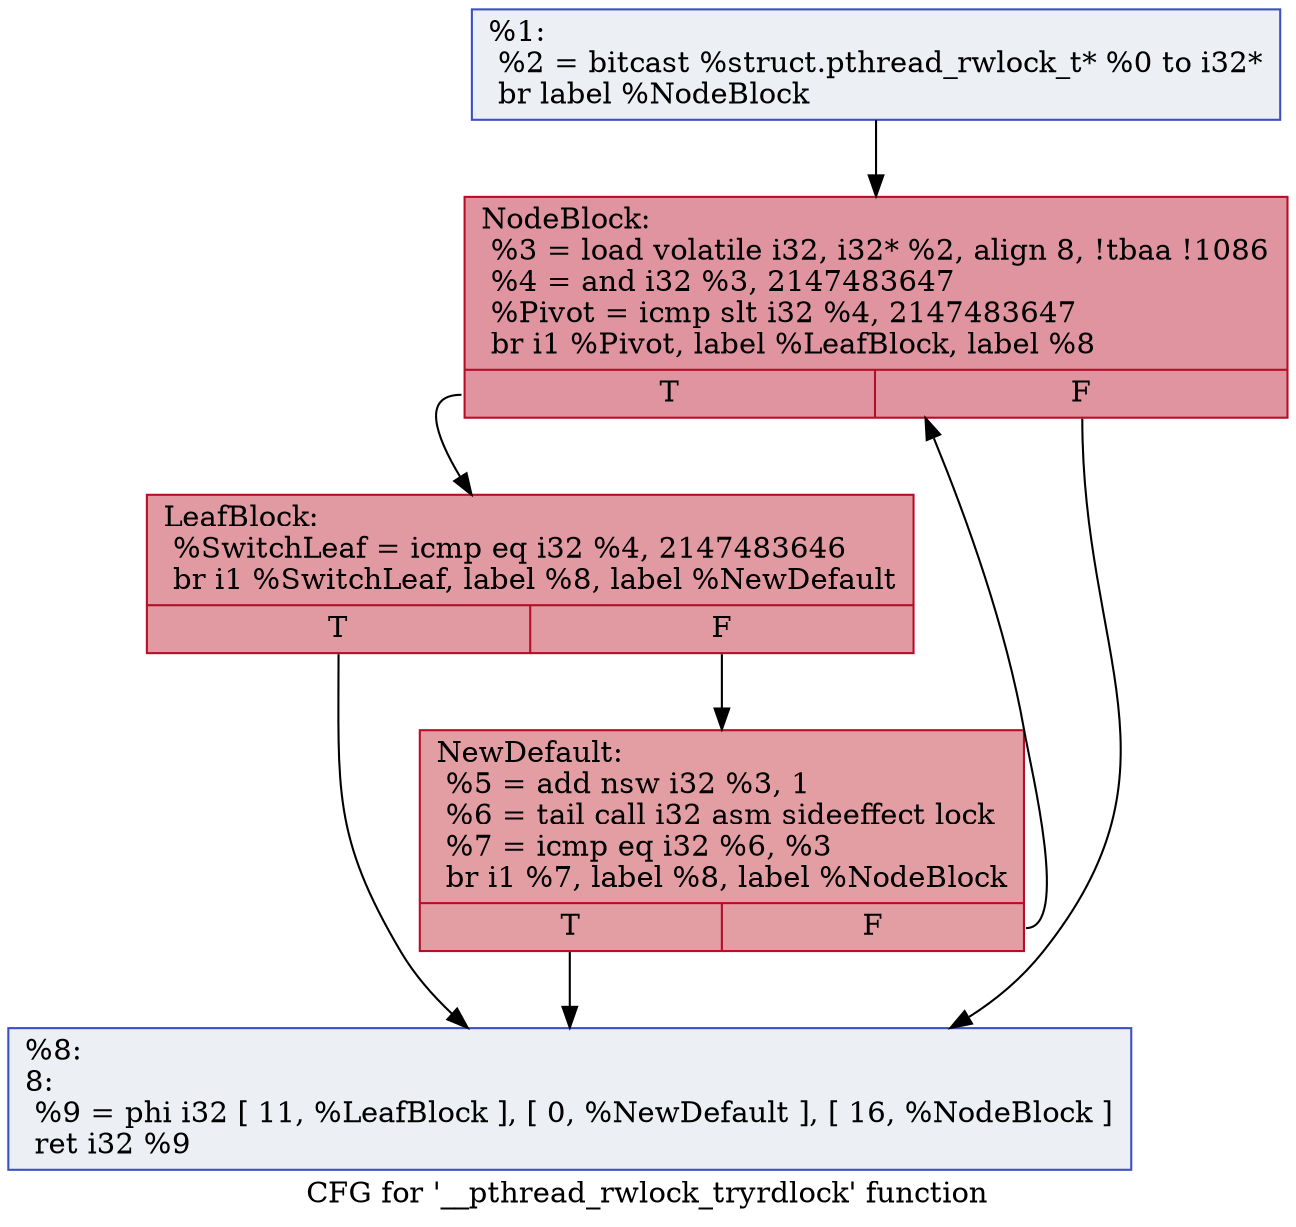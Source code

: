 digraph "CFG for '__pthread_rwlock_tryrdlock' function" {
	label="CFG for '__pthread_rwlock_tryrdlock' function";

	Node0x2405df0 [shape=record,color="#3d50c3ff", style=filled, fillcolor="#d4dbe670",label="{%1:\l  %2 = bitcast %struct.pthread_rwlock_t* %0 to i32*\l  br label %NodeBlock\l}"];
	Node0x2405df0 -> Node0x2405e70;
	Node0x2405e70 [shape=record,color="#b70d28ff", style=filled, fillcolor="#b70d2870",label="{NodeBlock:                                        \l  %3 = load volatile i32, i32* %2, align 8, !tbaa !1086\l  %4 = and i32 %3, 2147483647\l  %Pivot = icmp slt i32 %4, 2147483647\l  br i1 %Pivot, label %LeafBlock, label %8\l|{<s0>T|<s1>F}}"];
	Node0x2405e70:s0 -> Node0x2405ec0;
	Node0x2405e70:s1 -> Node0x2405f60;
	Node0x2405ec0 [shape=record,color="#b70d28ff", style=filled, fillcolor="#bb1b2c70",label="{LeafBlock:                                        \l  %SwitchLeaf = icmp eq i32 %4, 2147483646\l  br i1 %SwitchLeaf, label %8, label %NewDefault\l|{<s0>T|<s1>F}}"];
	Node0x2405ec0:s0 -> Node0x2405f60;
	Node0x2405ec0:s1 -> Node0x2405f10;
	Node0x2405f10 [shape=record,color="#b70d28ff", style=filled, fillcolor="#be242e70",label="{NewDefault:                                       \l  %5 = add nsw i32 %3, 1\l  %6 = tail call i32 asm sideeffect lock \l  %7 = icmp eq i32 %6, %3\l  br i1 %7, label %8, label %NodeBlock\l|{<s0>T|<s1>F}}"];
	Node0x2405f10:s0 -> Node0x2405f60;
	Node0x2405f10:s1 -> Node0x2405e70;
	Node0x2405f60 [shape=record,color="#3d50c3ff", style=filled, fillcolor="#d4dbe670",label="{%8:\l8:                                                \l  %9 = phi i32 [ 11, %LeafBlock ], [ 0, %NewDefault ], [ 16, %NodeBlock ]\l  ret i32 %9\l}"];
}
